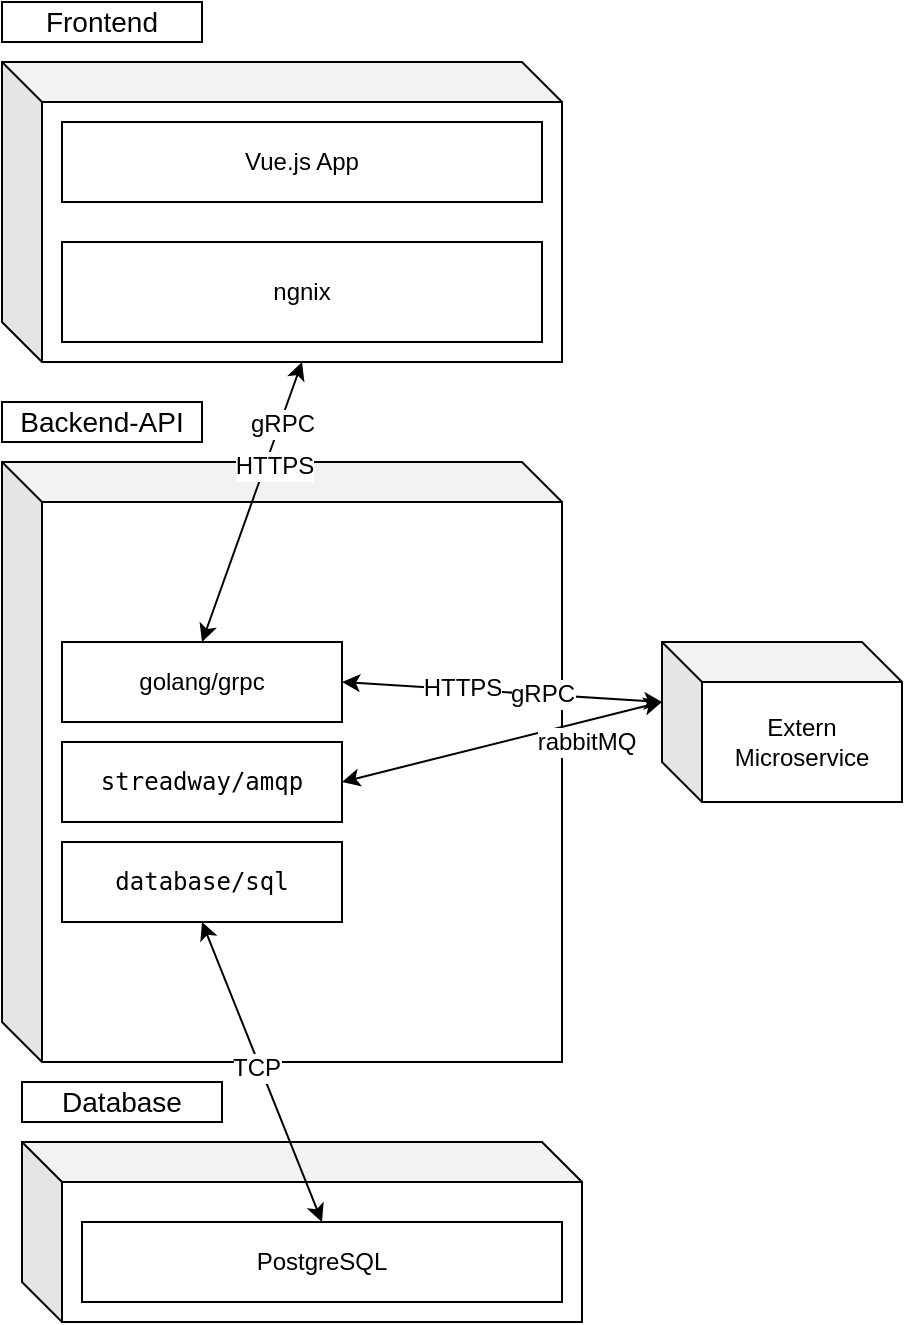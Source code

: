 <mxfile version="13.0.3" type="device"><diagram id="wBEM5sOUBucm4oTouuc9" name="Page-1"><mxGraphModel dx="946" dy="680" grid="1" gridSize="10" guides="1" tooltips="1" connect="1" arrows="1" fold="1" page="1" pageScale="1" pageWidth="827" pageHeight="1169" math="0" shadow="0"><root><mxCell id="0"/><mxCell id="1" parent="0"/><mxCell id="JjOcSdEWdofg7ZCA1VJL-1" value="" style="shape=cube;whiteSpace=wrap;html=1;boundedLbl=1;backgroundOutline=1;darkOpacity=0.05;darkOpacity2=0.1;" vertex="1" parent="1"><mxGeometry x="340" y="100" width="280" height="150" as="geometry"/></mxCell><mxCell id="JjOcSdEWdofg7ZCA1VJL-2" value="Vue.js App" style="rounded=0;whiteSpace=wrap;html=1;" vertex="1" parent="1"><mxGeometry x="370" y="130" width="240" height="40" as="geometry"/></mxCell><mxCell id="JjOcSdEWdofg7ZCA1VJL-3" value="Frontend" style="text;html=1;strokeColor=#000000;fillColor=none;align=center;verticalAlign=middle;whiteSpace=wrap;rounded=0;fontSize=14;" vertex="1" parent="1"><mxGeometry x="340" y="70" width="100" height="20" as="geometry"/></mxCell><mxCell id="JjOcSdEWdofg7ZCA1VJL-4" value="" style="shape=cube;whiteSpace=wrap;html=1;boundedLbl=1;backgroundOutline=1;darkOpacity=0.05;darkOpacity2=0.1;" vertex="1" parent="1"><mxGeometry x="340" y="300" width="280" height="300" as="geometry"/></mxCell><mxCell id="JjOcSdEWdofg7ZCA1VJL-6" value="Backend-API" style="text;html=1;strokeColor=#000000;fillColor=none;align=center;verticalAlign=middle;whiteSpace=wrap;rounded=0;fontSize=14;" vertex="1" parent="1"><mxGeometry x="340" y="270" width="100" height="20" as="geometry"/></mxCell><mxCell id="JjOcSdEWdofg7ZCA1VJL-7" value="" style="shape=cube;whiteSpace=wrap;html=1;boundedLbl=1;backgroundOutline=1;darkOpacity=0.05;darkOpacity2=0.1;" vertex="1" parent="1"><mxGeometry x="350" y="640" width="280" height="90" as="geometry"/></mxCell><mxCell id="JjOcSdEWdofg7ZCA1VJL-8" value="PostgreSQL" style="rounded=0;whiteSpace=wrap;html=1;" vertex="1" parent="1"><mxGeometry x="380" y="680" width="240" height="40" as="geometry"/></mxCell><mxCell id="JjOcSdEWdofg7ZCA1VJL-9" value="Database" style="text;html=1;strokeColor=#000000;fillColor=none;align=center;verticalAlign=middle;whiteSpace=wrap;rounded=0;fontSize=14;" vertex="1" parent="1"><mxGeometry x="350" y="610" width="100" height="20" as="geometry"/></mxCell><mxCell id="JjOcSdEWdofg7ZCA1VJL-10" value="golang/grpc" style="rounded=0;whiteSpace=wrap;html=1;" vertex="1" parent="1"><mxGeometry x="370" y="390" width="140" height="40" as="geometry"/></mxCell><mxCell id="JjOcSdEWdofg7ZCA1VJL-12" value="&lt;pre class=&quot;lang-go hljs&quot;&gt;&lt;span class=&quot;hljs-string&quot;&gt;streadway/amqp&lt;/span&gt;&lt;/pre&gt;" style="rounded=0;whiteSpace=wrap;html=1;" vertex="1" parent="1"><mxGeometry x="370" y="440" width="140" height="40" as="geometry"/></mxCell><mxCell id="JjOcSdEWdofg7ZCA1VJL-13" value="" style="endArrow=classic;html=1;fontSize=14;exitX=1;exitY=0.5;exitDx=0;exitDy=0;entryX=0;entryY=0;entryDx=0;entryDy=30;entryPerimeter=0;startArrow=classic;startFill=1;" edge="1" parent="1" source="JjOcSdEWdofg7ZCA1VJL-12" target="JjOcSdEWdofg7ZCA1VJL-14"><mxGeometry width="50" height="50" relative="1" as="geometry"><mxPoint x="480" y="550" as="sourcePoint"/><mxPoint x="700" y="590" as="targetPoint"/><Array as="points"/></mxGeometry></mxCell><mxCell id="JjOcSdEWdofg7ZCA1VJL-24" value="rabbitMQ" style="edgeLabel;html=1;align=center;verticalAlign=middle;resizable=0;points=[];fontSize=12;" vertex="1" connectable="0" parent="JjOcSdEWdofg7ZCA1VJL-13"><mxGeometry x="-0.293" y="-1" relative="1" as="geometry"><mxPoint x="65.01" y="-6.85" as="offset"/></mxGeometry></mxCell><mxCell id="JjOcSdEWdofg7ZCA1VJL-14" value="Extern Microservice" style="shape=cube;whiteSpace=wrap;html=1;boundedLbl=1;backgroundOutline=1;darkOpacity=0.05;darkOpacity2=0.1;" vertex="1" parent="1"><mxGeometry x="670" y="390" width="120" height="80" as="geometry"/></mxCell><mxCell id="JjOcSdEWdofg7ZCA1VJL-15" value="" style="endArrow=classic;html=1;fontSize=14;exitX=1;exitY=0.5;exitDx=0;exitDy=0;entryX=0;entryY=0;entryDx=0;entryDy=30;entryPerimeter=0;startArrow=classic;startFill=1;" edge="1" parent="1" source="JjOcSdEWdofg7ZCA1VJL-10" target="JjOcSdEWdofg7ZCA1VJL-14"><mxGeometry width="50" height="50" relative="1" as="geometry"><mxPoint x="520" y="470" as="sourcePoint"/><mxPoint x="750" y="573.103" as="targetPoint"/></mxGeometry></mxCell><mxCell id="JjOcSdEWdofg7ZCA1VJL-22" value="gRPC" style="edgeLabel;html=1;align=center;verticalAlign=middle;resizable=0;points=[];fontSize=12;" vertex="1" connectable="0" parent="JjOcSdEWdofg7ZCA1VJL-15"><mxGeometry x="0.242" relative="1" as="geometry"><mxPoint as="offset"/></mxGeometry></mxCell><mxCell id="JjOcSdEWdofg7ZCA1VJL-27" value="HTTPS" style="edgeLabel;html=1;align=center;verticalAlign=middle;resizable=0;points=[];fontSize=12;" vertex="1" connectable="0" parent="JjOcSdEWdofg7ZCA1VJL-15"><mxGeometry x="-0.259" y="1" relative="1" as="geometry"><mxPoint as="offset"/></mxGeometry></mxCell><mxCell id="JjOcSdEWdofg7ZCA1VJL-17" value="" style="endArrow=classic;html=1;fontSize=14;exitX=0;exitY=0;exitDx=150;exitDy=150;entryX=0.5;entryY=0;entryDx=0;entryDy=0;startArrow=classic;startFill=1;exitPerimeter=0;" edge="1" parent="1" source="JjOcSdEWdofg7ZCA1VJL-1" target="JjOcSdEWdofg7ZCA1VJL-10"><mxGeometry width="50" height="50" relative="1" as="geometry"><mxPoint x="490" y="290" as="sourcePoint"/><mxPoint x="440" y="340" as="targetPoint"/></mxGeometry></mxCell><mxCell id="JjOcSdEWdofg7ZCA1VJL-21" value="HTTPS" style="edgeLabel;html=1;align=center;verticalAlign=middle;resizable=0;points=[];fontSize=12;" vertex="1" connectable="0" parent="JjOcSdEWdofg7ZCA1VJL-17"><mxGeometry x="-0.424" relative="1" as="geometry"><mxPoint y="11.38" as="offset"/></mxGeometry></mxCell><mxCell id="JjOcSdEWdofg7ZCA1VJL-28" value="gRPC" style="edgeLabel;html=1;align=center;verticalAlign=middle;resizable=0;points=[];fontSize=12;" vertex="1" connectable="0" parent="JjOcSdEWdofg7ZCA1VJL-17"><mxGeometry x="-0.571" y="1" relative="1" as="geometry"><mxPoint as="offset"/></mxGeometry></mxCell><mxCell id="JjOcSdEWdofg7ZCA1VJL-18" value="ngnix" style="rounded=0;whiteSpace=wrap;html=1;fontSize=12;" vertex="1" parent="1"><mxGeometry x="370" y="190" width="240" height="50" as="geometry"/></mxCell><mxCell id="JjOcSdEWdofg7ZCA1VJL-19" value="&lt;pre class=&quot;lang-go hljs&quot;&gt;&lt;span class=&quot;hljs-string&quot;&gt;database/sql&lt;/span&gt;&lt;/pre&gt;" style="rounded=0;whiteSpace=wrap;html=1;" vertex="1" parent="1"><mxGeometry x="370" y="490" width="140" height="40" as="geometry"/></mxCell><mxCell id="JjOcSdEWdofg7ZCA1VJL-20" value="" style="endArrow=classic;html=1;fontSize=14;exitX=0.5;exitY=0;exitDx=0;exitDy=0;startArrow=classic;startFill=1;entryX=0.5;entryY=1;entryDx=0;entryDy=0;" edge="1" parent="1" source="JjOcSdEWdofg7ZCA1VJL-8" target="JjOcSdEWdofg7ZCA1VJL-19"><mxGeometry width="50" height="50" relative="1" as="geometry"><mxPoint x="520" y="470" as="sourcePoint"/><mxPoint x="760" y="430" as="targetPoint"/><Array as="points"/></mxGeometry></mxCell><mxCell id="JjOcSdEWdofg7ZCA1VJL-25" value="TCP" style="edgeLabel;html=1;align=center;verticalAlign=middle;resizable=0;points=[];fontSize=12;" vertex="1" connectable="0" parent="JjOcSdEWdofg7ZCA1VJL-20"><mxGeometry x="0.048" y="2" relative="1" as="geometry"><mxPoint as="offset"/></mxGeometry></mxCell></root></mxGraphModel></diagram></mxfile>